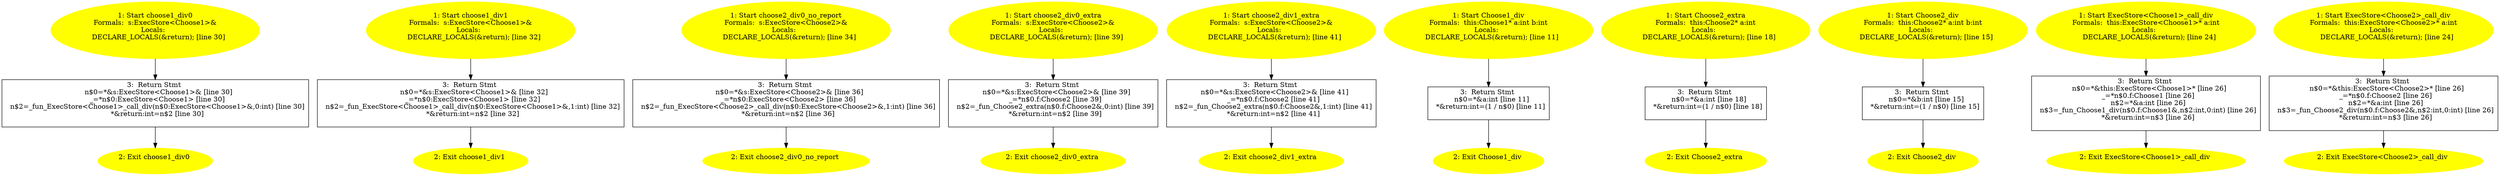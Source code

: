 /* @generated */
digraph iCFG {
"choose1_div0#_Z12choose1_div0R9ExecStoreI7Choose1E.18b0b24f0daae43f2b35d59a4172e53a_1" [label="1: Start choose1_div0\nFormals:  s:ExecStore<Choose1>&\nLocals:  \n   DECLARE_LOCALS(&return); [line 30]\n " color=yellow style=filled]
	

	 "choose1_div0#_Z12choose1_div0R9ExecStoreI7Choose1E.18b0b24f0daae43f2b35d59a4172e53a_1" -> "choose1_div0#_Z12choose1_div0R9ExecStoreI7Choose1E.18b0b24f0daae43f2b35d59a4172e53a_3" ;
"choose1_div0#_Z12choose1_div0R9ExecStoreI7Choose1E.18b0b24f0daae43f2b35d59a4172e53a_2" [label="2: Exit choose1_div0 \n  " color=yellow style=filled]
	

"choose1_div0#_Z12choose1_div0R9ExecStoreI7Choose1E.18b0b24f0daae43f2b35d59a4172e53a_3" [label="3:  Return Stmt \n   n$0=*&s:ExecStore<Choose1>& [line 30]\n  _=*n$0:ExecStore<Choose1> [line 30]\n  n$2=_fun_ExecStore<Choose1>_call_div(n$0:ExecStore<Choose1>&,0:int) [line 30]\n  *&return:int=n$2 [line 30]\n " shape="box"]
	

	 "choose1_div0#_Z12choose1_div0R9ExecStoreI7Choose1E.18b0b24f0daae43f2b35d59a4172e53a_3" -> "choose1_div0#_Z12choose1_div0R9ExecStoreI7Choose1E.18b0b24f0daae43f2b35d59a4172e53a_2" ;
"choose1_div1#_Z12choose1_div1R9ExecStoreI7Choose1E.b2224657b8338fe9dafce57b67c10134_1" [label="1: Start choose1_div1\nFormals:  s:ExecStore<Choose1>&\nLocals:  \n   DECLARE_LOCALS(&return); [line 32]\n " color=yellow style=filled]
	

	 "choose1_div1#_Z12choose1_div1R9ExecStoreI7Choose1E.b2224657b8338fe9dafce57b67c10134_1" -> "choose1_div1#_Z12choose1_div1R9ExecStoreI7Choose1E.b2224657b8338fe9dafce57b67c10134_3" ;
"choose1_div1#_Z12choose1_div1R9ExecStoreI7Choose1E.b2224657b8338fe9dafce57b67c10134_2" [label="2: Exit choose1_div1 \n  " color=yellow style=filled]
	

"choose1_div1#_Z12choose1_div1R9ExecStoreI7Choose1E.b2224657b8338fe9dafce57b67c10134_3" [label="3:  Return Stmt \n   n$0=*&s:ExecStore<Choose1>& [line 32]\n  _=*n$0:ExecStore<Choose1> [line 32]\n  n$2=_fun_ExecStore<Choose1>_call_div(n$0:ExecStore<Choose1>&,1:int) [line 32]\n  *&return:int=n$2 [line 32]\n " shape="box"]
	

	 "choose1_div1#_Z12choose1_div1R9ExecStoreI7Choose1E.b2224657b8338fe9dafce57b67c10134_3" -> "choose1_div1#_Z12choose1_div1R9ExecStoreI7Choose1E.b2224657b8338fe9dafce57b67c10134_2" ;
"choose2_div0_no_report#_Z22choose2_div0_no_reportR9ExecStoreI7Choose2E.11d3a961c1433574002b174833b31cca_1" [label="1: Start choose2_div0_no_report\nFormals:  s:ExecStore<Choose2>&\nLocals:  \n   DECLARE_LOCALS(&return); [line 34]\n " color=yellow style=filled]
	

	 "choose2_div0_no_report#_Z22choose2_div0_no_reportR9ExecStoreI7Choose2E.11d3a961c1433574002b174833b31cca_1" -> "choose2_div0_no_report#_Z22choose2_div0_no_reportR9ExecStoreI7Choose2E.11d3a961c1433574002b174833b31cca_3" ;
"choose2_div0_no_report#_Z22choose2_div0_no_reportR9ExecStoreI7Choose2E.11d3a961c1433574002b174833b31cca_2" [label="2: Exit choose2_div0_no_report \n  " color=yellow style=filled]
	

"choose2_div0_no_report#_Z22choose2_div0_no_reportR9ExecStoreI7Choose2E.11d3a961c1433574002b174833b31cca_3" [label="3:  Return Stmt \n   n$0=*&s:ExecStore<Choose2>& [line 36]\n  _=*n$0:ExecStore<Choose2> [line 36]\n  n$2=_fun_ExecStore<Choose2>_call_div(n$0:ExecStore<Choose2>&,1:int) [line 36]\n  *&return:int=n$2 [line 36]\n " shape="box"]
	

	 "choose2_div0_no_report#_Z22choose2_div0_no_reportR9ExecStoreI7Choose2E.11d3a961c1433574002b174833b31cca_3" -> "choose2_div0_no_report#_Z22choose2_div0_no_reportR9ExecStoreI7Choose2E.11d3a961c1433574002b174833b31cca_2" ;
"choose2_div0_extra#_Z18choose2_div0_extraR9ExecStoreI7Choose2E.e1137daff3b8ee7c3bb873757ced3ec8_1" [label="1: Start choose2_div0_extra\nFormals:  s:ExecStore<Choose2>&\nLocals:  \n   DECLARE_LOCALS(&return); [line 39]\n " color=yellow style=filled]
	

	 "choose2_div0_extra#_Z18choose2_div0_extraR9ExecStoreI7Choose2E.e1137daff3b8ee7c3bb873757ced3ec8_1" -> "choose2_div0_extra#_Z18choose2_div0_extraR9ExecStoreI7Choose2E.e1137daff3b8ee7c3bb873757ced3ec8_3" ;
"choose2_div0_extra#_Z18choose2_div0_extraR9ExecStoreI7Choose2E.e1137daff3b8ee7c3bb873757ced3ec8_2" [label="2: Exit choose2_div0_extra \n  " color=yellow style=filled]
	

"choose2_div0_extra#_Z18choose2_div0_extraR9ExecStoreI7Choose2E.e1137daff3b8ee7c3bb873757ced3ec8_3" [label="3:  Return Stmt \n   n$0=*&s:ExecStore<Choose2>& [line 39]\n  _=*n$0.f:Choose2 [line 39]\n  n$2=_fun_Choose2_extra(n$0.f:Choose2&,0:int) [line 39]\n  *&return:int=n$2 [line 39]\n " shape="box"]
	

	 "choose2_div0_extra#_Z18choose2_div0_extraR9ExecStoreI7Choose2E.e1137daff3b8ee7c3bb873757ced3ec8_3" -> "choose2_div0_extra#_Z18choose2_div0_extraR9ExecStoreI7Choose2E.e1137daff3b8ee7c3bb873757ced3ec8_2" ;
"choose2_div1_extra#_Z18choose2_div1_extraR9ExecStoreI7Choose2E.81746a4141ebff0b122a8722a397aa62_1" [label="1: Start choose2_div1_extra\nFormals:  s:ExecStore<Choose2>&\nLocals:  \n   DECLARE_LOCALS(&return); [line 41]\n " color=yellow style=filled]
	

	 "choose2_div1_extra#_Z18choose2_div1_extraR9ExecStoreI7Choose2E.81746a4141ebff0b122a8722a397aa62_1" -> "choose2_div1_extra#_Z18choose2_div1_extraR9ExecStoreI7Choose2E.81746a4141ebff0b122a8722a397aa62_3" ;
"choose2_div1_extra#_Z18choose2_div1_extraR9ExecStoreI7Choose2E.81746a4141ebff0b122a8722a397aa62_2" [label="2: Exit choose2_div1_extra \n  " color=yellow style=filled]
	

"choose2_div1_extra#_Z18choose2_div1_extraR9ExecStoreI7Choose2E.81746a4141ebff0b122a8722a397aa62_3" [label="3:  Return Stmt \n   n$0=*&s:ExecStore<Choose2>& [line 41]\n  _=*n$0.f:Choose2 [line 41]\n  n$2=_fun_Choose2_extra(n$0.f:Choose2&,1:int) [line 41]\n  *&return:int=n$2 [line 41]\n " shape="box"]
	

	 "choose2_div1_extra#_Z18choose2_div1_extraR9ExecStoreI7Choose2E.81746a4141ebff0b122a8722a397aa62_3" -> "choose2_div1_extra#_Z18choose2_div1_extraR9ExecStoreI7Choose2E.81746a4141ebff0b122a8722a397aa62_2" ;
"div#Choose1#(_ZN7Choose13divEii).eac19825eb2b3305be8a23d8d8677cf1_1" [label="1: Start Choose1_div\nFormals:  this:Choose1* a:int b:int\nLocals:  \n   DECLARE_LOCALS(&return); [line 11]\n " color=yellow style=filled]
	

	 "div#Choose1#(_ZN7Choose13divEii).eac19825eb2b3305be8a23d8d8677cf1_1" -> "div#Choose1#(_ZN7Choose13divEii).eac19825eb2b3305be8a23d8d8677cf1_3" ;
"div#Choose1#(_ZN7Choose13divEii).eac19825eb2b3305be8a23d8d8677cf1_2" [label="2: Exit Choose1_div \n  " color=yellow style=filled]
	

"div#Choose1#(_ZN7Choose13divEii).eac19825eb2b3305be8a23d8d8677cf1_3" [label="3:  Return Stmt \n   n$0=*&a:int [line 11]\n  *&return:int=(1 / n$0) [line 11]\n " shape="box"]
	

	 "div#Choose1#(_ZN7Choose13divEii).eac19825eb2b3305be8a23d8d8677cf1_3" -> "div#Choose1#(_ZN7Choose13divEii).eac19825eb2b3305be8a23d8d8677cf1_2" ;
"extra#Choose2#(_ZN7Choose25extraEi).593a18aca3669ad8b10235e06404ad03_1" [label="1: Start Choose2_extra\nFormals:  this:Choose2* a:int\nLocals:  \n   DECLARE_LOCALS(&return); [line 18]\n " color=yellow style=filled]
	

	 "extra#Choose2#(_ZN7Choose25extraEi).593a18aca3669ad8b10235e06404ad03_1" -> "extra#Choose2#(_ZN7Choose25extraEi).593a18aca3669ad8b10235e06404ad03_3" ;
"extra#Choose2#(_ZN7Choose25extraEi).593a18aca3669ad8b10235e06404ad03_2" [label="2: Exit Choose2_extra \n  " color=yellow style=filled]
	

"extra#Choose2#(_ZN7Choose25extraEi).593a18aca3669ad8b10235e06404ad03_3" [label="3:  Return Stmt \n   n$0=*&a:int [line 18]\n  *&return:int=(1 / n$0) [line 18]\n " shape="box"]
	

	 "extra#Choose2#(_ZN7Choose25extraEi).593a18aca3669ad8b10235e06404ad03_3" -> "extra#Choose2#(_ZN7Choose25extraEi).593a18aca3669ad8b10235e06404ad03_2" ;
"div#Choose2#(_ZN7Choose23divEii).2d42d34d8aac394f5a7f293c1c53fb4c_1" [label="1: Start Choose2_div\nFormals:  this:Choose2* a:int b:int\nLocals:  \n   DECLARE_LOCALS(&return); [line 15]\n " color=yellow style=filled]
	

	 "div#Choose2#(_ZN7Choose23divEii).2d42d34d8aac394f5a7f293c1c53fb4c_1" -> "div#Choose2#(_ZN7Choose23divEii).2d42d34d8aac394f5a7f293c1c53fb4c_3" ;
"div#Choose2#(_ZN7Choose23divEii).2d42d34d8aac394f5a7f293c1c53fb4c_2" [label="2: Exit Choose2_div \n  " color=yellow style=filled]
	

"div#Choose2#(_ZN7Choose23divEii).2d42d34d8aac394f5a7f293c1c53fb4c_3" [label="3:  Return Stmt \n   n$0=*&b:int [line 15]\n  *&return:int=(1 / n$0) [line 15]\n " shape="box"]
	

	 "div#Choose2#(_ZN7Choose23divEii).2d42d34d8aac394f5a7f293c1c53fb4c_3" -> "div#Choose2#(_ZN7Choose23divEii).2d42d34d8aac394f5a7f293c1c53fb4c_2" ;
"call_div#ExecStore<Choose1>#(_ZN9ExecStoreI7Choose1E8call_divEi).d1c647fd314fe3cad16579ce973181a5_1" [label="1: Start ExecStore<Choose1>_call_div\nFormals:  this:ExecStore<Choose1>* a:int\nLocals:  \n   DECLARE_LOCALS(&return); [line 24]\n " color=yellow style=filled]
	

	 "call_div#ExecStore<Choose1>#(_ZN9ExecStoreI7Choose1E8call_divEi).d1c647fd314fe3cad16579ce973181a5_1" -> "call_div#ExecStore<Choose1>#(_ZN9ExecStoreI7Choose1E8call_divEi).d1c647fd314fe3cad16579ce973181a5_3" ;
"call_div#ExecStore<Choose1>#(_ZN9ExecStoreI7Choose1E8call_divEi).d1c647fd314fe3cad16579ce973181a5_2" [label="2: Exit ExecStore<Choose1>_call_div \n  " color=yellow style=filled]
	

"call_div#ExecStore<Choose1>#(_ZN9ExecStoreI7Choose1E8call_divEi).d1c647fd314fe3cad16579ce973181a5_3" [label="3:  Return Stmt \n   n$0=*&this:ExecStore<Choose1>* [line 26]\n  _=*n$0.f:Choose1 [line 26]\n  n$2=*&a:int [line 26]\n  n$3=_fun_Choose1_div(n$0.f:Choose1&,n$2:int,0:int) [line 26]\n  *&return:int=n$3 [line 26]\n " shape="box"]
	

	 "call_div#ExecStore<Choose1>#(_ZN9ExecStoreI7Choose1E8call_divEi).d1c647fd314fe3cad16579ce973181a5_3" -> "call_div#ExecStore<Choose1>#(_ZN9ExecStoreI7Choose1E8call_divEi).d1c647fd314fe3cad16579ce973181a5_2" ;
"call_div#ExecStore<Choose2>#(_ZN9ExecStoreI7Choose2E8call_divEi).104cfe0fe8907951027ce935c0c1c9d6_1" [label="1: Start ExecStore<Choose2>_call_div\nFormals:  this:ExecStore<Choose2>* a:int\nLocals:  \n   DECLARE_LOCALS(&return); [line 24]\n " color=yellow style=filled]
	

	 "call_div#ExecStore<Choose2>#(_ZN9ExecStoreI7Choose2E8call_divEi).104cfe0fe8907951027ce935c0c1c9d6_1" -> "call_div#ExecStore<Choose2>#(_ZN9ExecStoreI7Choose2E8call_divEi).104cfe0fe8907951027ce935c0c1c9d6_3" ;
"call_div#ExecStore<Choose2>#(_ZN9ExecStoreI7Choose2E8call_divEi).104cfe0fe8907951027ce935c0c1c9d6_2" [label="2: Exit ExecStore<Choose2>_call_div \n  " color=yellow style=filled]
	

"call_div#ExecStore<Choose2>#(_ZN9ExecStoreI7Choose2E8call_divEi).104cfe0fe8907951027ce935c0c1c9d6_3" [label="3:  Return Stmt \n   n$0=*&this:ExecStore<Choose2>* [line 26]\n  _=*n$0.f:Choose2 [line 26]\n  n$2=*&a:int [line 26]\n  n$3=_fun_Choose2_div(n$0.f:Choose2&,n$2:int,0:int) [line 26]\n  *&return:int=n$3 [line 26]\n " shape="box"]
	

	 "call_div#ExecStore<Choose2>#(_ZN9ExecStoreI7Choose2E8call_divEi).104cfe0fe8907951027ce935c0c1c9d6_3" -> "call_div#ExecStore<Choose2>#(_ZN9ExecStoreI7Choose2E8call_divEi).104cfe0fe8907951027ce935c0c1c9d6_2" ;
}
